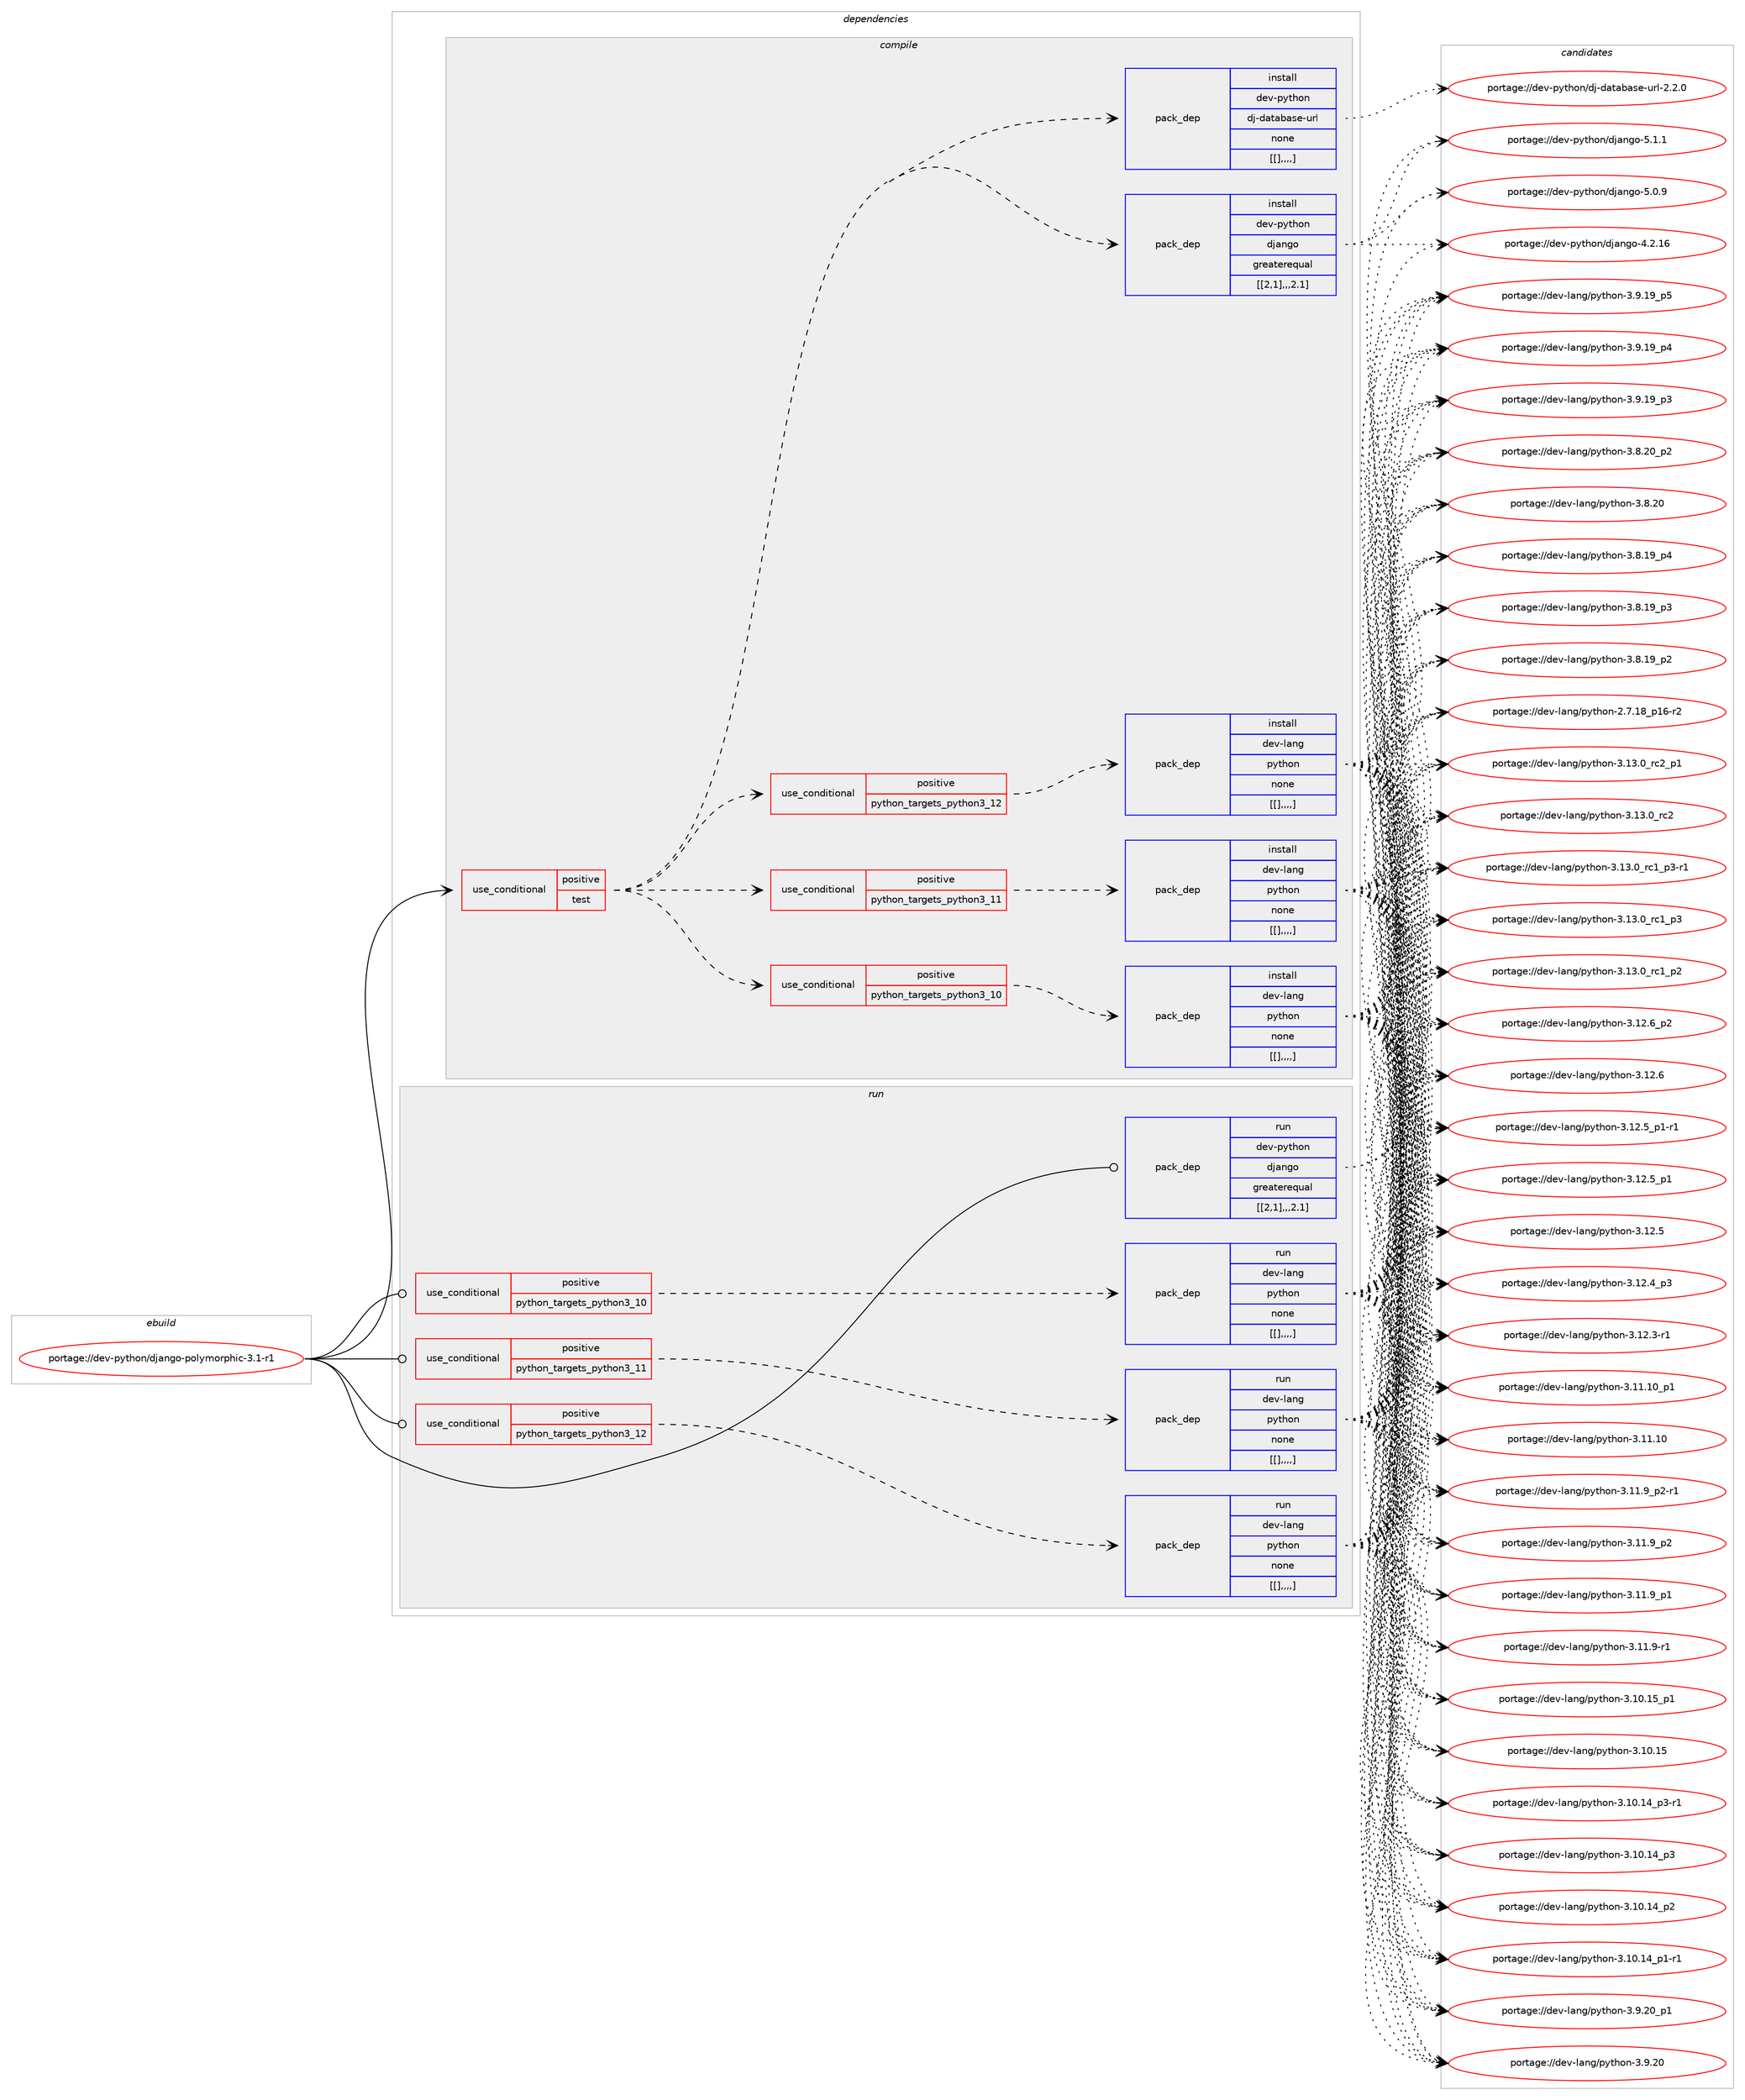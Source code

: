 digraph prolog {

# *************
# Graph options
# *************

newrank=true;
concentrate=true;
compound=true;
graph [rankdir=LR,fontname=Helvetica,fontsize=10,ranksep=1.5];#, ranksep=2.5, nodesep=0.2];
edge  [arrowhead=vee];
node  [fontname=Helvetica,fontsize=10];

# **********
# The ebuild
# **********

subgraph cluster_leftcol {
color=gray;
label=<<i>ebuild</i>>;
id [label="portage://dev-python/django-polymorphic-3.1-r1", color=red, width=4, href="../dev-python/django-polymorphic-3.1-r1.svg"];
}

# ****************
# The dependencies
# ****************

subgraph cluster_midcol {
color=gray;
label=<<i>dependencies</i>>;
subgraph cluster_compile {
fillcolor="#eeeeee";
style=filled;
label=<<i>compile</i>>;
subgraph cond33507 {
dependency147066 [label=<<TABLE BORDER="0" CELLBORDER="1" CELLSPACING="0" CELLPADDING="4"><TR><TD ROWSPAN="3" CELLPADDING="10">use_conditional</TD></TR><TR><TD>positive</TD></TR><TR><TD>test</TD></TR></TABLE>>, shape=none, color=red];
subgraph cond33508 {
dependency147067 [label=<<TABLE BORDER="0" CELLBORDER="1" CELLSPACING="0" CELLPADDING="4"><TR><TD ROWSPAN="3" CELLPADDING="10">use_conditional</TD></TR><TR><TD>positive</TD></TR><TR><TD>python_targets_python3_10</TD></TR></TABLE>>, shape=none, color=red];
subgraph pack112347 {
dependency147068 [label=<<TABLE BORDER="0" CELLBORDER="1" CELLSPACING="0" CELLPADDING="4" WIDTH="220"><TR><TD ROWSPAN="6" CELLPADDING="30">pack_dep</TD></TR><TR><TD WIDTH="110">install</TD></TR><TR><TD>dev-lang</TD></TR><TR><TD>python</TD></TR><TR><TD>none</TD></TR><TR><TD>[[],,,,]</TD></TR></TABLE>>, shape=none, color=blue];
}
dependency147067:e -> dependency147068:w [weight=20,style="dashed",arrowhead="vee"];
}
dependency147066:e -> dependency147067:w [weight=20,style="dashed",arrowhead="vee"];
subgraph cond33509 {
dependency147069 [label=<<TABLE BORDER="0" CELLBORDER="1" CELLSPACING="0" CELLPADDING="4"><TR><TD ROWSPAN="3" CELLPADDING="10">use_conditional</TD></TR><TR><TD>positive</TD></TR><TR><TD>python_targets_python3_11</TD></TR></TABLE>>, shape=none, color=red];
subgraph pack112348 {
dependency147070 [label=<<TABLE BORDER="0" CELLBORDER="1" CELLSPACING="0" CELLPADDING="4" WIDTH="220"><TR><TD ROWSPAN="6" CELLPADDING="30">pack_dep</TD></TR><TR><TD WIDTH="110">install</TD></TR><TR><TD>dev-lang</TD></TR><TR><TD>python</TD></TR><TR><TD>none</TD></TR><TR><TD>[[],,,,]</TD></TR></TABLE>>, shape=none, color=blue];
}
dependency147069:e -> dependency147070:w [weight=20,style="dashed",arrowhead="vee"];
}
dependency147066:e -> dependency147069:w [weight=20,style="dashed",arrowhead="vee"];
subgraph cond33510 {
dependency147071 [label=<<TABLE BORDER="0" CELLBORDER="1" CELLSPACING="0" CELLPADDING="4"><TR><TD ROWSPAN="3" CELLPADDING="10">use_conditional</TD></TR><TR><TD>positive</TD></TR><TR><TD>python_targets_python3_12</TD></TR></TABLE>>, shape=none, color=red];
subgraph pack112349 {
dependency147072 [label=<<TABLE BORDER="0" CELLBORDER="1" CELLSPACING="0" CELLPADDING="4" WIDTH="220"><TR><TD ROWSPAN="6" CELLPADDING="30">pack_dep</TD></TR><TR><TD WIDTH="110">install</TD></TR><TR><TD>dev-lang</TD></TR><TR><TD>python</TD></TR><TR><TD>none</TD></TR><TR><TD>[[],,,,]</TD></TR></TABLE>>, shape=none, color=blue];
}
dependency147071:e -> dependency147072:w [weight=20,style="dashed",arrowhead="vee"];
}
dependency147066:e -> dependency147071:w [weight=20,style="dashed",arrowhead="vee"];
subgraph pack112350 {
dependency147073 [label=<<TABLE BORDER="0" CELLBORDER="1" CELLSPACING="0" CELLPADDING="4" WIDTH="220"><TR><TD ROWSPAN="6" CELLPADDING="30">pack_dep</TD></TR><TR><TD WIDTH="110">install</TD></TR><TR><TD>dev-python</TD></TR><TR><TD>django</TD></TR><TR><TD>greaterequal</TD></TR><TR><TD>[[2,1],,,2.1]</TD></TR></TABLE>>, shape=none, color=blue];
}
dependency147066:e -> dependency147073:w [weight=20,style="dashed",arrowhead="vee"];
subgraph pack112351 {
dependency147074 [label=<<TABLE BORDER="0" CELLBORDER="1" CELLSPACING="0" CELLPADDING="4" WIDTH="220"><TR><TD ROWSPAN="6" CELLPADDING="30">pack_dep</TD></TR><TR><TD WIDTH="110">install</TD></TR><TR><TD>dev-python</TD></TR><TR><TD>dj-database-url</TD></TR><TR><TD>none</TD></TR><TR><TD>[[],,,,]</TD></TR></TABLE>>, shape=none, color=blue];
}
dependency147066:e -> dependency147074:w [weight=20,style="dashed",arrowhead="vee"];
}
id:e -> dependency147066:w [weight=20,style="solid",arrowhead="vee"];
}
subgraph cluster_compileandrun {
fillcolor="#eeeeee";
style=filled;
label=<<i>compile and run</i>>;
}
subgraph cluster_run {
fillcolor="#eeeeee";
style=filled;
label=<<i>run</i>>;
subgraph cond33511 {
dependency147075 [label=<<TABLE BORDER="0" CELLBORDER="1" CELLSPACING="0" CELLPADDING="4"><TR><TD ROWSPAN="3" CELLPADDING="10">use_conditional</TD></TR><TR><TD>positive</TD></TR><TR><TD>python_targets_python3_10</TD></TR></TABLE>>, shape=none, color=red];
subgraph pack112352 {
dependency147076 [label=<<TABLE BORDER="0" CELLBORDER="1" CELLSPACING="0" CELLPADDING="4" WIDTH="220"><TR><TD ROWSPAN="6" CELLPADDING="30">pack_dep</TD></TR><TR><TD WIDTH="110">run</TD></TR><TR><TD>dev-lang</TD></TR><TR><TD>python</TD></TR><TR><TD>none</TD></TR><TR><TD>[[],,,,]</TD></TR></TABLE>>, shape=none, color=blue];
}
dependency147075:e -> dependency147076:w [weight=20,style="dashed",arrowhead="vee"];
}
id:e -> dependency147075:w [weight=20,style="solid",arrowhead="odot"];
subgraph cond33512 {
dependency147077 [label=<<TABLE BORDER="0" CELLBORDER="1" CELLSPACING="0" CELLPADDING="4"><TR><TD ROWSPAN="3" CELLPADDING="10">use_conditional</TD></TR><TR><TD>positive</TD></TR><TR><TD>python_targets_python3_11</TD></TR></TABLE>>, shape=none, color=red];
subgraph pack112353 {
dependency147078 [label=<<TABLE BORDER="0" CELLBORDER="1" CELLSPACING="0" CELLPADDING="4" WIDTH="220"><TR><TD ROWSPAN="6" CELLPADDING="30">pack_dep</TD></TR><TR><TD WIDTH="110">run</TD></TR><TR><TD>dev-lang</TD></TR><TR><TD>python</TD></TR><TR><TD>none</TD></TR><TR><TD>[[],,,,]</TD></TR></TABLE>>, shape=none, color=blue];
}
dependency147077:e -> dependency147078:w [weight=20,style="dashed",arrowhead="vee"];
}
id:e -> dependency147077:w [weight=20,style="solid",arrowhead="odot"];
subgraph cond33513 {
dependency147079 [label=<<TABLE BORDER="0" CELLBORDER="1" CELLSPACING="0" CELLPADDING="4"><TR><TD ROWSPAN="3" CELLPADDING="10">use_conditional</TD></TR><TR><TD>positive</TD></TR><TR><TD>python_targets_python3_12</TD></TR></TABLE>>, shape=none, color=red];
subgraph pack112354 {
dependency147080 [label=<<TABLE BORDER="0" CELLBORDER="1" CELLSPACING="0" CELLPADDING="4" WIDTH="220"><TR><TD ROWSPAN="6" CELLPADDING="30">pack_dep</TD></TR><TR><TD WIDTH="110">run</TD></TR><TR><TD>dev-lang</TD></TR><TR><TD>python</TD></TR><TR><TD>none</TD></TR><TR><TD>[[],,,,]</TD></TR></TABLE>>, shape=none, color=blue];
}
dependency147079:e -> dependency147080:w [weight=20,style="dashed",arrowhead="vee"];
}
id:e -> dependency147079:w [weight=20,style="solid",arrowhead="odot"];
subgraph pack112355 {
dependency147081 [label=<<TABLE BORDER="0" CELLBORDER="1" CELLSPACING="0" CELLPADDING="4" WIDTH="220"><TR><TD ROWSPAN="6" CELLPADDING="30">pack_dep</TD></TR><TR><TD WIDTH="110">run</TD></TR><TR><TD>dev-python</TD></TR><TR><TD>django</TD></TR><TR><TD>greaterequal</TD></TR><TR><TD>[[2,1],,,2.1]</TD></TR></TABLE>>, shape=none, color=blue];
}
id:e -> dependency147081:w [weight=20,style="solid",arrowhead="odot"];
}
}

# **************
# The candidates
# **************

subgraph cluster_choices {
rank=same;
color=gray;
label=<<i>candidates</i>>;

subgraph choice112347 {
color=black;
nodesep=1;
choice100101118451089711010347112121116104111110455146495146489511499509511249 [label="portage://dev-lang/python-3.13.0_rc2_p1", color=red, width=4,href="../dev-lang/python-3.13.0_rc2_p1.svg"];
choice10010111845108971101034711212111610411111045514649514648951149950 [label="portage://dev-lang/python-3.13.0_rc2", color=red, width=4,href="../dev-lang/python-3.13.0_rc2.svg"];
choice1001011184510897110103471121211161041111104551464951464895114994995112514511449 [label="portage://dev-lang/python-3.13.0_rc1_p3-r1", color=red, width=4,href="../dev-lang/python-3.13.0_rc1_p3-r1.svg"];
choice100101118451089711010347112121116104111110455146495146489511499499511251 [label="portage://dev-lang/python-3.13.0_rc1_p3", color=red, width=4,href="../dev-lang/python-3.13.0_rc1_p3.svg"];
choice100101118451089711010347112121116104111110455146495146489511499499511250 [label="portage://dev-lang/python-3.13.0_rc1_p2", color=red, width=4,href="../dev-lang/python-3.13.0_rc1_p2.svg"];
choice100101118451089711010347112121116104111110455146495046549511250 [label="portage://dev-lang/python-3.12.6_p2", color=red, width=4,href="../dev-lang/python-3.12.6_p2.svg"];
choice10010111845108971101034711212111610411111045514649504654 [label="portage://dev-lang/python-3.12.6", color=red, width=4,href="../dev-lang/python-3.12.6.svg"];
choice1001011184510897110103471121211161041111104551464950465395112494511449 [label="portage://dev-lang/python-3.12.5_p1-r1", color=red, width=4,href="../dev-lang/python-3.12.5_p1-r1.svg"];
choice100101118451089711010347112121116104111110455146495046539511249 [label="portage://dev-lang/python-3.12.5_p1", color=red, width=4,href="../dev-lang/python-3.12.5_p1.svg"];
choice10010111845108971101034711212111610411111045514649504653 [label="portage://dev-lang/python-3.12.5", color=red, width=4,href="../dev-lang/python-3.12.5.svg"];
choice100101118451089711010347112121116104111110455146495046529511251 [label="portage://dev-lang/python-3.12.4_p3", color=red, width=4,href="../dev-lang/python-3.12.4_p3.svg"];
choice100101118451089711010347112121116104111110455146495046514511449 [label="portage://dev-lang/python-3.12.3-r1", color=red, width=4,href="../dev-lang/python-3.12.3-r1.svg"];
choice10010111845108971101034711212111610411111045514649494649489511249 [label="portage://dev-lang/python-3.11.10_p1", color=red, width=4,href="../dev-lang/python-3.11.10_p1.svg"];
choice1001011184510897110103471121211161041111104551464949464948 [label="portage://dev-lang/python-3.11.10", color=red, width=4,href="../dev-lang/python-3.11.10.svg"];
choice1001011184510897110103471121211161041111104551464949465795112504511449 [label="portage://dev-lang/python-3.11.9_p2-r1", color=red, width=4,href="../dev-lang/python-3.11.9_p2-r1.svg"];
choice100101118451089711010347112121116104111110455146494946579511250 [label="portage://dev-lang/python-3.11.9_p2", color=red, width=4,href="../dev-lang/python-3.11.9_p2.svg"];
choice100101118451089711010347112121116104111110455146494946579511249 [label="portage://dev-lang/python-3.11.9_p1", color=red, width=4,href="../dev-lang/python-3.11.9_p1.svg"];
choice100101118451089711010347112121116104111110455146494946574511449 [label="portage://dev-lang/python-3.11.9-r1", color=red, width=4,href="../dev-lang/python-3.11.9-r1.svg"];
choice10010111845108971101034711212111610411111045514649484649539511249 [label="portage://dev-lang/python-3.10.15_p1", color=red, width=4,href="../dev-lang/python-3.10.15_p1.svg"];
choice1001011184510897110103471121211161041111104551464948464953 [label="portage://dev-lang/python-3.10.15", color=red, width=4,href="../dev-lang/python-3.10.15.svg"];
choice100101118451089711010347112121116104111110455146494846495295112514511449 [label="portage://dev-lang/python-3.10.14_p3-r1", color=red, width=4,href="../dev-lang/python-3.10.14_p3-r1.svg"];
choice10010111845108971101034711212111610411111045514649484649529511251 [label="portage://dev-lang/python-3.10.14_p3", color=red, width=4,href="../dev-lang/python-3.10.14_p3.svg"];
choice10010111845108971101034711212111610411111045514649484649529511250 [label="portage://dev-lang/python-3.10.14_p2", color=red, width=4,href="../dev-lang/python-3.10.14_p2.svg"];
choice100101118451089711010347112121116104111110455146494846495295112494511449 [label="portage://dev-lang/python-3.10.14_p1-r1", color=red, width=4,href="../dev-lang/python-3.10.14_p1-r1.svg"];
choice100101118451089711010347112121116104111110455146574650489511249 [label="portage://dev-lang/python-3.9.20_p1", color=red, width=4,href="../dev-lang/python-3.9.20_p1.svg"];
choice10010111845108971101034711212111610411111045514657465048 [label="portage://dev-lang/python-3.9.20", color=red, width=4,href="../dev-lang/python-3.9.20.svg"];
choice100101118451089711010347112121116104111110455146574649579511253 [label="portage://dev-lang/python-3.9.19_p5", color=red, width=4,href="../dev-lang/python-3.9.19_p5.svg"];
choice100101118451089711010347112121116104111110455146574649579511252 [label="portage://dev-lang/python-3.9.19_p4", color=red, width=4,href="../dev-lang/python-3.9.19_p4.svg"];
choice100101118451089711010347112121116104111110455146574649579511251 [label="portage://dev-lang/python-3.9.19_p3", color=red, width=4,href="../dev-lang/python-3.9.19_p3.svg"];
choice100101118451089711010347112121116104111110455146564650489511250 [label="portage://dev-lang/python-3.8.20_p2", color=red, width=4,href="../dev-lang/python-3.8.20_p2.svg"];
choice10010111845108971101034711212111610411111045514656465048 [label="portage://dev-lang/python-3.8.20", color=red, width=4,href="../dev-lang/python-3.8.20.svg"];
choice100101118451089711010347112121116104111110455146564649579511252 [label="portage://dev-lang/python-3.8.19_p4", color=red, width=4,href="../dev-lang/python-3.8.19_p4.svg"];
choice100101118451089711010347112121116104111110455146564649579511251 [label="portage://dev-lang/python-3.8.19_p3", color=red, width=4,href="../dev-lang/python-3.8.19_p3.svg"];
choice100101118451089711010347112121116104111110455146564649579511250 [label="portage://dev-lang/python-3.8.19_p2", color=red, width=4,href="../dev-lang/python-3.8.19_p2.svg"];
choice100101118451089711010347112121116104111110455046554649569511249544511450 [label="portage://dev-lang/python-2.7.18_p16-r2", color=red, width=4,href="../dev-lang/python-2.7.18_p16-r2.svg"];
dependency147068:e -> choice100101118451089711010347112121116104111110455146495146489511499509511249:w [style=dotted,weight="100"];
dependency147068:e -> choice10010111845108971101034711212111610411111045514649514648951149950:w [style=dotted,weight="100"];
dependency147068:e -> choice1001011184510897110103471121211161041111104551464951464895114994995112514511449:w [style=dotted,weight="100"];
dependency147068:e -> choice100101118451089711010347112121116104111110455146495146489511499499511251:w [style=dotted,weight="100"];
dependency147068:e -> choice100101118451089711010347112121116104111110455146495146489511499499511250:w [style=dotted,weight="100"];
dependency147068:e -> choice100101118451089711010347112121116104111110455146495046549511250:w [style=dotted,weight="100"];
dependency147068:e -> choice10010111845108971101034711212111610411111045514649504654:w [style=dotted,weight="100"];
dependency147068:e -> choice1001011184510897110103471121211161041111104551464950465395112494511449:w [style=dotted,weight="100"];
dependency147068:e -> choice100101118451089711010347112121116104111110455146495046539511249:w [style=dotted,weight="100"];
dependency147068:e -> choice10010111845108971101034711212111610411111045514649504653:w [style=dotted,weight="100"];
dependency147068:e -> choice100101118451089711010347112121116104111110455146495046529511251:w [style=dotted,weight="100"];
dependency147068:e -> choice100101118451089711010347112121116104111110455146495046514511449:w [style=dotted,weight="100"];
dependency147068:e -> choice10010111845108971101034711212111610411111045514649494649489511249:w [style=dotted,weight="100"];
dependency147068:e -> choice1001011184510897110103471121211161041111104551464949464948:w [style=dotted,weight="100"];
dependency147068:e -> choice1001011184510897110103471121211161041111104551464949465795112504511449:w [style=dotted,weight="100"];
dependency147068:e -> choice100101118451089711010347112121116104111110455146494946579511250:w [style=dotted,weight="100"];
dependency147068:e -> choice100101118451089711010347112121116104111110455146494946579511249:w [style=dotted,weight="100"];
dependency147068:e -> choice100101118451089711010347112121116104111110455146494946574511449:w [style=dotted,weight="100"];
dependency147068:e -> choice10010111845108971101034711212111610411111045514649484649539511249:w [style=dotted,weight="100"];
dependency147068:e -> choice1001011184510897110103471121211161041111104551464948464953:w [style=dotted,weight="100"];
dependency147068:e -> choice100101118451089711010347112121116104111110455146494846495295112514511449:w [style=dotted,weight="100"];
dependency147068:e -> choice10010111845108971101034711212111610411111045514649484649529511251:w [style=dotted,weight="100"];
dependency147068:e -> choice10010111845108971101034711212111610411111045514649484649529511250:w [style=dotted,weight="100"];
dependency147068:e -> choice100101118451089711010347112121116104111110455146494846495295112494511449:w [style=dotted,weight="100"];
dependency147068:e -> choice100101118451089711010347112121116104111110455146574650489511249:w [style=dotted,weight="100"];
dependency147068:e -> choice10010111845108971101034711212111610411111045514657465048:w [style=dotted,weight="100"];
dependency147068:e -> choice100101118451089711010347112121116104111110455146574649579511253:w [style=dotted,weight="100"];
dependency147068:e -> choice100101118451089711010347112121116104111110455146574649579511252:w [style=dotted,weight="100"];
dependency147068:e -> choice100101118451089711010347112121116104111110455146574649579511251:w [style=dotted,weight="100"];
dependency147068:e -> choice100101118451089711010347112121116104111110455146564650489511250:w [style=dotted,weight="100"];
dependency147068:e -> choice10010111845108971101034711212111610411111045514656465048:w [style=dotted,weight="100"];
dependency147068:e -> choice100101118451089711010347112121116104111110455146564649579511252:w [style=dotted,weight="100"];
dependency147068:e -> choice100101118451089711010347112121116104111110455146564649579511251:w [style=dotted,weight="100"];
dependency147068:e -> choice100101118451089711010347112121116104111110455146564649579511250:w [style=dotted,weight="100"];
dependency147068:e -> choice100101118451089711010347112121116104111110455046554649569511249544511450:w [style=dotted,weight="100"];
}
subgraph choice112348 {
color=black;
nodesep=1;
choice100101118451089711010347112121116104111110455146495146489511499509511249 [label="portage://dev-lang/python-3.13.0_rc2_p1", color=red, width=4,href="../dev-lang/python-3.13.0_rc2_p1.svg"];
choice10010111845108971101034711212111610411111045514649514648951149950 [label="portage://dev-lang/python-3.13.0_rc2", color=red, width=4,href="../dev-lang/python-3.13.0_rc2.svg"];
choice1001011184510897110103471121211161041111104551464951464895114994995112514511449 [label="portage://dev-lang/python-3.13.0_rc1_p3-r1", color=red, width=4,href="../dev-lang/python-3.13.0_rc1_p3-r1.svg"];
choice100101118451089711010347112121116104111110455146495146489511499499511251 [label="portage://dev-lang/python-3.13.0_rc1_p3", color=red, width=4,href="../dev-lang/python-3.13.0_rc1_p3.svg"];
choice100101118451089711010347112121116104111110455146495146489511499499511250 [label="portage://dev-lang/python-3.13.0_rc1_p2", color=red, width=4,href="../dev-lang/python-3.13.0_rc1_p2.svg"];
choice100101118451089711010347112121116104111110455146495046549511250 [label="portage://dev-lang/python-3.12.6_p2", color=red, width=4,href="../dev-lang/python-3.12.6_p2.svg"];
choice10010111845108971101034711212111610411111045514649504654 [label="portage://dev-lang/python-3.12.6", color=red, width=4,href="../dev-lang/python-3.12.6.svg"];
choice1001011184510897110103471121211161041111104551464950465395112494511449 [label="portage://dev-lang/python-3.12.5_p1-r1", color=red, width=4,href="../dev-lang/python-3.12.5_p1-r1.svg"];
choice100101118451089711010347112121116104111110455146495046539511249 [label="portage://dev-lang/python-3.12.5_p1", color=red, width=4,href="../dev-lang/python-3.12.5_p1.svg"];
choice10010111845108971101034711212111610411111045514649504653 [label="portage://dev-lang/python-3.12.5", color=red, width=4,href="../dev-lang/python-3.12.5.svg"];
choice100101118451089711010347112121116104111110455146495046529511251 [label="portage://dev-lang/python-3.12.4_p3", color=red, width=4,href="../dev-lang/python-3.12.4_p3.svg"];
choice100101118451089711010347112121116104111110455146495046514511449 [label="portage://dev-lang/python-3.12.3-r1", color=red, width=4,href="../dev-lang/python-3.12.3-r1.svg"];
choice10010111845108971101034711212111610411111045514649494649489511249 [label="portage://dev-lang/python-3.11.10_p1", color=red, width=4,href="../dev-lang/python-3.11.10_p1.svg"];
choice1001011184510897110103471121211161041111104551464949464948 [label="portage://dev-lang/python-3.11.10", color=red, width=4,href="../dev-lang/python-3.11.10.svg"];
choice1001011184510897110103471121211161041111104551464949465795112504511449 [label="portage://dev-lang/python-3.11.9_p2-r1", color=red, width=4,href="../dev-lang/python-3.11.9_p2-r1.svg"];
choice100101118451089711010347112121116104111110455146494946579511250 [label="portage://dev-lang/python-3.11.9_p2", color=red, width=4,href="../dev-lang/python-3.11.9_p2.svg"];
choice100101118451089711010347112121116104111110455146494946579511249 [label="portage://dev-lang/python-3.11.9_p1", color=red, width=4,href="../dev-lang/python-3.11.9_p1.svg"];
choice100101118451089711010347112121116104111110455146494946574511449 [label="portage://dev-lang/python-3.11.9-r1", color=red, width=4,href="../dev-lang/python-3.11.9-r1.svg"];
choice10010111845108971101034711212111610411111045514649484649539511249 [label="portage://dev-lang/python-3.10.15_p1", color=red, width=4,href="../dev-lang/python-3.10.15_p1.svg"];
choice1001011184510897110103471121211161041111104551464948464953 [label="portage://dev-lang/python-3.10.15", color=red, width=4,href="../dev-lang/python-3.10.15.svg"];
choice100101118451089711010347112121116104111110455146494846495295112514511449 [label="portage://dev-lang/python-3.10.14_p3-r1", color=red, width=4,href="../dev-lang/python-3.10.14_p3-r1.svg"];
choice10010111845108971101034711212111610411111045514649484649529511251 [label="portage://dev-lang/python-3.10.14_p3", color=red, width=4,href="../dev-lang/python-3.10.14_p3.svg"];
choice10010111845108971101034711212111610411111045514649484649529511250 [label="portage://dev-lang/python-3.10.14_p2", color=red, width=4,href="../dev-lang/python-3.10.14_p2.svg"];
choice100101118451089711010347112121116104111110455146494846495295112494511449 [label="portage://dev-lang/python-3.10.14_p1-r1", color=red, width=4,href="../dev-lang/python-3.10.14_p1-r1.svg"];
choice100101118451089711010347112121116104111110455146574650489511249 [label="portage://dev-lang/python-3.9.20_p1", color=red, width=4,href="../dev-lang/python-3.9.20_p1.svg"];
choice10010111845108971101034711212111610411111045514657465048 [label="portage://dev-lang/python-3.9.20", color=red, width=4,href="../dev-lang/python-3.9.20.svg"];
choice100101118451089711010347112121116104111110455146574649579511253 [label="portage://dev-lang/python-3.9.19_p5", color=red, width=4,href="../dev-lang/python-3.9.19_p5.svg"];
choice100101118451089711010347112121116104111110455146574649579511252 [label="portage://dev-lang/python-3.9.19_p4", color=red, width=4,href="../dev-lang/python-3.9.19_p4.svg"];
choice100101118451089711010347112121116104111110455146574649579511251 [label="portage://dev-lang/python-3.9.19_p3", color=red, width=4,href="../dev-lang/python-3.9.19_p3.svg"];
choice100101118451089711010347112121116104111110455146564650489511250 [label="portage://dev-lang/python-3.8.20_p2", color=red, width=4,href="../dev-lang/python-3.8.20_p2.svg"];
choice10010111845108971101034711212111610411111045514656465048 [label="portage://dev-lang/python-3.8.20", color=red, width=4,href="../dev-lang/python-3.8.20.svg"];
choice100101118451089711010347112121116104111110455146564649579511252 [label="portage://dev-lang/python-3.8.19_p4", color=red, width=4,href="../dev-lang/python-3.8.19_p4.svg"];
choice100101118451089711010347112121116104111110455146564649579511251 [label="portage://dev-lang/python-3.8.19_p3", color=red, width=4,href="../dev-lang/python-3.8.19_p3.svg"];
choice100101118451089711010347112121116104111110455146564649579511250 [label="portage://dev-lang/python-3.8.19_p2", color=red, width=4,href="../dev-lang/python-3.8.19_p2.svg"];
choice100101118451089711010347112121116104111110455046554649569511249544511450 [label="portage://dev-lang/python-2.7.18_p16-r2", color=red, width=4,href="../dev-lang/python-2.7.18_p16-r2.svg"];
dependency147070:e -> choice100101118451089711010347112121116104111110455146495146489511499509511249:w [style=dotted,weight="100"];
dependency147070:e -> choice10010111845108971101034711212111610411111045514649514648951149950:w [style=dotted,weight="100"];
dependency147070:e -> choice1001011184510897110103471121211161041111104551464951464895114994995112514511449:w [style=dotted,weight="100"];
dependency147070:e -> choice100101118451089711010347112121116104111110455146495146489511499499511251:w [style=dotted,weight="100"];
dependency147070:e -> choice100101118451089711010347112121116104111110455146495146489511499499511250:w [style=dotted,weight="100"];
dependency147070:e -> choice100101118451089711010347112121116104111110455146495046549511250:w [style=dotted,weight="100"];
dependency147070:e -> choice10010111845108971101034711212111610411111045514649504654:w [style=dotted,weight="100"];
dependency147070:e -> choice1001011184510897110103471121211161041111104551464950465395112494511449:w [style=dotted,weight="100"];
dependency147070:e -> choice100101118451089711010347112121116104111110455146495046539511249:w [style=dotted,weight="100"];
dependency147070:e -> choice10010111845108971101034711212111610411111045514649504653:w [style=dotted,weight="100"];
dependency147070:e -> choice100101118451089711010347112121116104111110455146495046529511251:w [style=dotted,weight="100"];
dependency147070:e -> choice100101118451089711010347112121116104111110455146495046514511449:w [style=dotted,weight="100"];
dependency147070:e -> choice10010111845108971101034711212111610411111045514649494649489511249:w [style=dotted,weight="100"];
dependency147070:e -> choice1001011184510897110103471121211161041111104551464949464948:w [style=dotted,weight="100"];
dependency147070:e -> choice1001011184510897110103471121211161041111104551464949465795112504511449:w [style=dotted,weight="100"];
dependency147070:e -> choice100101118451089711010347112121116104111110455146494946579511250:w [style=dotted,weight="100"];
dependency147070:e -> choice100101118451089711010347112121116104111110455146494946579511249:w [style=dotted,weight="100"];
dependency147070:e -> choice100101118451089711010347112121116104111110455146494946574511449:w [style=dotted,weight="100"];
dependency147070:e -> choice10010111845108971101034711212111610411111045514649484649539511249:w [style=dotted,weight="100"];
dependency147070:e -> choice1001011184510897110103471121211161041111104551464948464953:w [style=dotted,weight="100"];
dependency147070:e -> choice100101118451089711010347112121116104111110455146494846495295112514511449:w [style=dotted,weight="100"];
dependency147070:e -> choice10010111845108971101034711212111610411111045514649484649529511251:w [style=dotted,weight="100"];
dependency147070:e -> choice10010111845108971101034711212111610411111045514649484649529511250:w [style=dotted,weight="100"];
dependency147070:e -> choice100101118451089711010347112121116104111110455146494846495295112494511449:w [style=dotted,weight="100"];
dependency147070:e -> choice100101118451089711010347112121116104111110455146574650489511249:w [style=dotted,weight="100"];
dependency147070:e -> choice10010111845108971101034711212111610411111045514657465048:w [style=dotted,weight="100"];
dependency147070:e -> choice100101118451089711010347112121116104111110455146574649579511253:w [style=dotted,weight="100"];
dependency147070:e -> choice100101118451089711010347112121116104111110455146574649579511252:w [style=dotted,weight="100"];
dependency147070:e -> choice100101118451089711010347112121116104111110455146574649579511251:w [style=dotted,weight="100"];
dependency147070:e -> choice100101118451089711010347112121116104111110455146564650489511250:w [style=dotted,weight="100"];
dependency147070:e -> choice10010111845108971101034711212111610411111045514656465048:w [style=dotted,weight="100"];
dependency147070:e -> choice100101118451089711010347112121116104111110455146564649579511252:w [style=dotted,weight="100"];
dependency147070:e -> choice100101118451089711010347112121116104111110455146564649579511251:w [style=dotted,weight="100"];
dependency147070:e -> choice100101118451089711010347112121116104111110455146564649579511250:w [style=dotted,weight="100"];
dependency147070:e -> choice100101118451089711010347112121116104111110455046554649569511249544511450:w [style=dotted,weight="100"];
}
subgraph choice112349 {
color=black;
nodesep=1;
choice100101118451089711010347112121116104111110455146495146489511499509511249 [label="portage://dev-lang/python-3.13.0_rc2_p1", color=red, width=4,href="../dev-lang/python-3.13.0_rc2_p1.svg"];
choice10010111845108971101034711212111610411111045514649514648951149950 [label="portage://dev-lang/python-3.13.0_rc2", color=red, width=4,href="../dev-lang/python-3.13.0_rc2.svg"];
choice1001011184510897110103471121211161041111104551464951464895114994995112514511449 [label="portage://dev-lang/python-3.13.0_rc1_p3-r1", color=red, width=4,href="../dev-lang/python-3.13.0_rc1_p3-r1.svg"];
choice100101118451089711010347112121116104111110455146495146489511499499511251 [label="portage://dev-lang/python-3.13.0_rc1_p3", color=red, width=4,href="../dev-lang/python-3.13.0_rc1_p3.svg"];
choice100101118451089711010347112121116104111110455146495146489511499499511250 [label="portage://dev-lang/python-3.13.0_rc1_p2", color=red, width=4,href="../dev-lang/python-3.13.0_rc1_p2.svg"];
choice100101118451089711010347112121116104111110455146495046549511250 [label="portage://dev-lang/python-3.12.6_p2", color=red, width=4,href="../dev-lang/python-3.12.6_p2.svg"];
choice10010111845108971101034711212111610411111045514649504654 [label="portage://dev-lang/python-3.12.6", color=red, width=4,href="../dev-lang/python-3.12.6.svg"];
choice1001011184510897110103471121211161041111104551464950465395112494511449 [label="portage://dev-lang/python-3.12.5_p1-r1", color=red, width=4,href="../dev-lang/python-3.12.5_p1-r1.svg"];
choice100101118451089711010347112121116104111110455146495046539511249 [label="portage://dev-lang/python-3.12.5_p1", color=red, width=4,href="../dev-lang/python-3.12.5_p1.svg"];
choice10010111845108971101034711212111610411111045514649504653 [label="portage://dev-lang/python-3.12.5", color=red, width=4,href="../dev-lang/python-3.12.5.svg"];
choice100101118451089711010347112121116104111110455146495046529511251 [label="portage://dev-lang/python-3.12.4_p3", color=red, width=4,href="../dev-lang/python-3.12.4_p3.svg"];
choice100101118451089711010347112121116104111110455146495046514511449 [label="portage://dev-lang/python-3.12.3-r1", color=red, width=4,href="../dev-lang/python-3.12.3-r1.svg"];
choice10010111845108971101034711212111610411111045514649494649489511249 [label="portage://dev-lang/python-3.11.10_p1", color=red, width=4,href="../dev-lang/python-3.11.10_p1.svg"];
choice1001011184510897110103471121211161041111104551464949464948 [label="portage://dev-lang/python-3.11.10", color=red, width=4,href="../dev-lang/python-3.11.10.svg"];
choice1001011184510897110103471121211161041111104551464949465795112504511449 [label="portage://dev-lang/python-3.11.9_p2-r1", color=red, width=4,href="../dev-lang/python-3.11.9_p2-r1.svg"];
choice100101118451089711010347112121116104111110455146494946579511250 [label="portage://dev-lang/python-3.11.9_p2", color=red, width=4,href="../dev-lang/python-3.11.9_p2.svg"];
choice100101118451089711010347112121116104111110455146494946579511249 [label="portage://dev-lang/python-3.11.9_p1", color=red, width=4,href="../dev-lang/python-3.11.9_p1.svg"];
choice100101118451089711010347112121116104111110455146494946574511449 [label="portage://dev-lang/python-3.11.9-r1", color=red, width=4,href="../dev-lang/python-3.11.9-r1.svg"];
choice10010111845108971101034711212111610411111045514649484649539511249 [label="portage://dev-lang/python-3.10.15_p1", color=red, width=4,href="../dev-lang/python-3.10.15_p1.svg"];
choice1001011184510897110103471121211161041111104551464948464953 [label="portage://dev-lang/python-3.10.15", color=red, width=4,href="../dev-lang/python-3.10.15.svg"];
choice100101118451089711010347112121116104111110455146494846495295112514511449 [label="portage://dev-lang/python-3.10.14_p3-r1", color=red, width=4,href="../dev-lang/python-3.10.14_p3-r1.svg"];
choice10010111845108971101034711212111610411111045514649484649529511251 [label="portage://dev-lang/python-3.10.14_p3", color=red, width=4,href="../dev-lang/python-3.10.14_p3.svg"];
choice10010111845108971101034711212111610411111045514649484649529511250 [label="portage://dev-lang/python-3.10.14_p2", color=red, width=4,href="../dev-lang/python-3.10.14_p2.svg"];
choice100101118451089711010347112121116104111110455146494846495295112494511449 [label="portage://dev-lang/python-3.10.14_p1-r1", color=red, width=4,href="../dev-lang/python-3.10.14_p1-r1.svg"];
choice100101118451089711010347112121116104111110455146574650489511249 [label="portage://dev-lang/python-3.9.20_p1", color=red, width=4,href="../dev-lang/python-3.9.20_p1.svg"];
choice10010111845108971101034711212111610411111045514657465048 [label="portage://dev-lang/python-3.9.20", color=red, width=4,href="../dev-lang/python-3.9.20.svg"];
choice100101118451089711010347112121116104111110455146574649579511253 [label="portage://dev-lang/python-3.9.19_p5", color=red, width=4,href="../dev-lang/python-3.9.19_p5.svg"];
choice100101118451089711010347112121116104111110455146574649579511252 [label="portage://dev-lang/python-3.9.19_p4", color=red, width=4,href="../dev-lang/python-3.9.19_p4.svg"];
choice100101118451089711010347112121116104111110455146574649579511251 [label="portage://dev-lang/python-3.9.19_p3", color=red, width=4,href="../dev-lang/python-3.9.19_p3.svg"];
choice100101118451089711010347112121116104111110455146564650489511250 [label="portage://dev-lang/python-3.8.20_p2", color=red, width=4,href="../dev-lang/python-3.8.20_p2.svg"];
choice10010111845108971101034711212111610411111045514656465048 [label="portage://dev-lang/python-3.8.20", color=red, width=4,href="../dev-lang/python-3.8.20.svg"];
choice100101118451089711010347112121116104111110455146564649579511252 [label="portage://dev-lang/python-3.8.19_p4", color=red, width=4,href="../dev-lang/python-3.8.19_p4.svg"];
choice100101118451089711010347112121116104111110455146564649579511251 [label="portage://dev-lang/python-3.8.19_p3", color=red, width=4,href="../dev-lang/python-3.8.19_p3.svg"];
choice100101118451089711010347112121116104111110455146564649579511250 [label="portage://dev-lang/python-3.8.19_p2", color=red, width=4,href="../dev-lang/python-3.8.19_p2.svg"];
choice100101118451089711010347112121116104111110455046554649569511249544511450 [label="portage://dev-lang/python-2.7.18_p16-r2", color=red, width=4,href="../dev-lang/python-2.7.18_p16-r2.svg"];
dependency147072:e -> choice100101118451089711010347112121116104111110455146495146489511499509511249:w [style=dotted,weight="100"];
dependency147072:e -> choice10010111845108971101034711212111610411111045514649514648951149950:w [style=dotted,weight="100"];
dependency147072:e -> choice1001011184510897110103471121211161041111104551464951464895114994995112514511449:w [style=dotted,weight="100"];
dependency147072:e -> choice100101118451089711010347112121116104111110455146495146489511499499511251:w [style=dotted,weight="100"];
dependency147072:e -> choice100101118451089711010347112121116104111110455146495146489511499499511250:w [style=dotted,weight="100"];
dependency147072:e -> choice100101118451089711010347112121116104111110455146495046549511250:w [style=dotted,weight="100"];
dependency147072:e -> choice10010111845108971101034711212111610411111045514649504654:w [style=dotted,weight="100"];
dependency147072:e -> choice1001011184510897110103471121211161041111104551464950465395112494511449:w [style=dotted,weight="100"];
dependency147072:e -> choice100101118451089711010347112121116104111110455146495046539511249:w [style=dotted,weight="100"];
dependency147072:e -> choice10010111845108971101034711212111610411111045514649504653:w [style=dotted,weight="100"];
dependency147072:e -> choice100101118451089711010347112121116104111110455146495046529511251:w [style=dotted,weight="100"];
dependency147072:e -> choice100101118451089711010347112121116104111110455146495046514511449:w [style=dotted,weight="100"];
dependency147072:e -> choice10010111845108971101034711212111610411111045514649494649489511249:w [style=dotted,weight="100"];
dependency147072:e -> choice1001011184510897110103471121211161041111104551464949464948:w [style=dotted,weight="100"];
dependency147072:e -> choice1001011184510897110103471121211161041111104551464949465795112504511449:w [style=dotted,weight="100"];
dependency147072:e -> choice100101118451089711010347112121116104111110455146494946579511250:w [style=dotted,weight="100"];
dependency147072:e -> choice100101118451089711010347112121116104111110455146494946579511249:w [style=dotted,weight="100"];
dependency147072:e -> choice100101118451089711010347112121116104111110455146494946574511449:w [style=dotted,weight="100"];
dependency147072:e -> choice10010111845108971101034711212111610411111045514649484649539511249:w [style=dotted,weight="100"];
dependency147072:e -> choice1001011184510897110103471121211161041111104551464948464953:w [style=dotted,weight="100"];
dependency147072:e -> choice100101118451089711010347112121116104111110455146494846495295112514511449:w [style=dotted,weight="100"];
dependency147072:e -> choice10010111845108971101034711212111610411111045514649484649529511251:w [style=dotted,weight="100"];
dependency147072:e -> choice10010111845108971101034711212111610411111045514649484649529511250:w [style=dotted,weight="100"];
dependency147072:e -> choice100101118451089711010347112121116104111110455146494846495295112494511449:w [style=dotted,weight="100"];
dependency147072:e -> choice100101118451089711010347112121116104111110455146574650489511249:w [style=dotted,weight="100"];
dependency147072:e -> choice10010111845108971101034711212111610411111045514657465048:w [style=dotted,weight="100"];
dependency147072:e -> choice100101118451089711010347112121116104111110455146574649579511253:w [style=dotted,weight="100"];
dependency147072:e -> choice100101118451089711010347112121116104111110455146574649579511252:w [style=dotted,weight="100"];
dependency147072:e -> choice100101118451089711010347112121116104111110455146574649579511251:w [style=dotted,weight="100"];
dependency147072:e -> choice100101118451089711010347112121116104111110455146564650489511250:w [style=dotted,weight="100"];
dependency147072:e -> choice10010111845108971101034711212111610411111045514656465048:w [style=dotted,weight="100"];
dependency147072:e -> choice100101118451089711010347112121116104111110455146564649579511252:w [style=dotted,weight="100"];
dependency147072:e -> choice100101118451089711010347112121116104111110455146564649579511251:w [style=dotted,weight="100"];
dependency147072:e -> choice100101118451089711010347112121116104111110455146564649579511250:w [style=dotted,weight="100"];
dependency147072:e -> choice100101118451089711010347112121116104111110455046554649569511249544511450:w [style=dotted,weight="100"];
}
subgraph choice112350 {
color=black;
nodesep=1;
choice100101118451121211161041111104710010697110103111455346494649 [label="portage://dev-python/django-5.1.1", color=red, width=4,href="../dev-python/django-5.1.1.svg"];
choice100101118451121211161041111104710010697110103111455346484657 [label="portage://dev-python/django-5.0.9", color=red, width=4,href="../dev-python/django-5.0.9.svg"];
choice10010111845112121116104111110471001069711010311145524650464954 [label="portage://dev-python/django-4.2.16", color=red, width=4,href="../dev-python/django-4.2.16.svg"];
dependency147073:e -> choice100101118451121211161041111104710010697110103111455346494649:w [style=dotted,weight="100"];
dependency147073:e -> choice100101118451121211161041111104710010697110103111455346484657:w [style=dotted,weight="100"];
dependency147073:e -> choice10010111845112121116104111110471001069711010311145524650464954:w [style=dotted,weight="100"];
}
subgraph choice112351 {
color=black;
nodesep=1;
choice1001011184511212111610411111047100106451009711697989711510145117114108455046504648 [label="portage://dev-python/dj-database-url-2.2.0", color=red, width=4,href="../dev-python/dj-database-url-2.2.0.svg"];
dependency147074:e -> choice1001011184511212111610411111047100106451009711697989711510145117114108455046504648:w [style=dotted,weight="100"];
}
subgraph choice112352 {
color=black;
nodesep=1;
choice100101118451089711010347112121116104111110455146495146489511499509511249 [label="portage://dev-lang/python-3.13.0_rc2_p1", color=red, width=4,href="../dev-lang/python-3.13.0_rc2_p1.svg"];
choice10010111845108971101034711212111610411111045514649514648951149950 [label="portage://dev-lang/python-3.13.0_rc2", color=red, width=4,href="../dev-lang/python-3.13.0_rc2.svg"];
choice1001011184510897110103471121211161041111104551464951464895114994995112514511449 [label="portage://dev-lang/python-3.13.0_rc1_p3-r1", color=red, width=4,href="../dev-lang/python-3.13.0_rc1_p3-r1.svg"];
choice100101118451089711010347112121116104111110455146495146489511499499511251 [label="portage://dev-lang/python-3.13.0_rc1_p3", color=red, width=4,href="../dev-lang/python-3.13.0_rc1_p3.svg"];
choice100101118451089711010347112121116104111110455146495146489511499499511250 [label="portage://dev-lang/python-3.13.0_rc1_p2", color=red, width=4,href="../dev-lang/python-3.13.0_rc1_p2.svg"];
choice100101118451089711010347112121116104111110455146495046549511250 [label="portage://dev-lang/python-3.12.6_p2", color=red, width=4,href="../dev-lang/python-3.12.6_p2.svg"];
choice10010111845108971101034711212111610411111045514649504654 [label="portage://dev-lang/python-3.12.6", color=red, width=4,href="../dev-lang/python-3.12.6.svg"];
choice1001011184510897110103471121211161041111104551464950465395112494511449 [label="portage://dev-lang/python-3.12.5_p1-r1", color=red, width=4,href="../dev-lang/python-3.12.5_p1-r1.svg"];
choice100101118451089711010347112121116104111110455146495046539511249 [label="portage://dev-lang/python-3.12.5_p1", color=red, width=4,href="../dev-lang/python-3.12.5_p1.svg"];
choice10010111845108971101034711212111610411111045514649504653 [label="portage://dev-lang/python-3.12.5", color=red, width=4,href="../dev-lang/python-3.12.5.svg"];
choice100101118451089711010347112121116104111110455146495046529511251 [label="portage://dev-lang/python-3.12.4_p3", color=red, width=4,href="../dev-lang/python-3.12.4_p3.svg"];
choice100101118451089711010347112121116104111110455146495046514511449 [label="portage://dev-lang/python-3.12.3-r1", color=red, width=4,href="../dev-lang/python-3.12.3-r1.svg"];
choice10010111845108971101034711212111610411111045514649494649489511249 [label="portage://dev-lang/python-3.11.10_p1", color=red, width=4,href="../dev-lang/python-3.11.10_p1.svg"];
choice1001011184510897110103471121211161041111104551464949464948 [label="portage://dev-lang/python-3.11.10", color=red, width=4,href="../dev-lang/python-3.11.10.svg"];
choice1001011184510897110103471121211161041111104551464949465795112504511449 [label="portage://dev-lang/python-3.11.9_p2-r1", color=red, width=4,href="../dev-lang/python-3.11.9_p2-r1.svg"];
choice100101118451089711010347112121116104111110455146494946579511250 [label="portage://dev-lang/python-3.11.9_p2", color=red, width=4,href="../dev-lang/python-3.11.9_p2.svg"];
choice100101118451089711010347112121116104111110455146494946579511249 [label="portage://dev-lang/python-3.11.9_p1", color=red, width=4,href="../dev-lang/python-3.11.9_p1.svg"];
choice100101118451089711010347112121116104111110455146494946574511449 [label="portage://dev-lang/python-3.11.9-r1", color=red, width=4,href="../dev-lang/python-3.11.9-r1.svg"];
choice10010111845108971101034711212111610411111045514649484649539511249 [label="portage://dev-lang/python-3.10.15_p1", color=red, width=4,href="../dev-lang/python-3.10.15_p1.svg"];
choice1001011184510897110103471121211161041111104551464948464953 [label="portage://dev-lang/python-3.10.15", color=red, width=4,href="../dev-lang/python-3.10.15.svg"];
choice100101118451089711010347112121116104111110455146494846495295112514511449 [label="portage://dev-lang/python-3.10.14_p3-r1", color=red, width=4,href="../dev-lang/python-3.10.14_p3-r1.svg"];
choice10010111845108971101034711212111610411111045514649484649529511251 [label="portage://dev-lang/python-3.10.14_p3", color=red, width=4,href="../dev-lang/python-3.10.14_p3.svg"];
choice10010111845108971101034711212111610411111045514649484649529511250 [label="portage://dev-lang/python-3.10.14_p2", color=red, width=4,href="../dev-lang/python-3.10.14_p2.svg"];
choice100101118451089711010347112121116104111110455146494846495295112494511449 [label="portage://dev-lang/python-3.10.14_p1-r1", color=red, width=4,href="../dev-lang/python-3.10.14_p1-r1.svg"];
choice100101118451089711010347112121116104111110455146574650489511249 [label="portage://dev-lang/python-3.9.20_p1", color=red, width=4,href="../dev-lang/python-3.9.20_p1.svg"];
choice10010111845108971101034711212111610411111045514657465048 [label="portage://dev-lang/python-3.9.20", color=red, width=4,href="../dev-lang/python-3.9.20.svg"];
choice100101118451089711010347112121116104111110455146574649579511253 [label="portage://dev-lang/python-3.9.19_p5", color=red, width=4,href="../dev-lang/python-3.9.19_p5.svg"];
choice100101118451089711010347112121116104111110455146574649579511252 [label="portage://dev-lang/python-3.9.19_p4", color=red, width=4,href="../dev-lang/python-3.9.19_p4.svg"];
choice100101118451089711010347112121116104111110455146574649579511251 [label="portage://dev-lang/python-3.9.19_p3", color=red, width=4,href="../dev-lang/python-3.9.19_p3.svg"];
choice100101118451089711010347112121116104111110455146564650489511250 [label="portage://dev-lang/python-3.8.20_p2", color=red, width=4,href="../dev-lang/python-3.8.20_p2.svg"];
choice10010111845108971101034711212111610411111045514656465048 [label="portage://dev-lang/python-3.8.20", color=red, width=4,href="../dev-lang/python-3.8.20.svg"];
choice100101118451089711010347112121116104111110455146564649579511252 [label="portage://dev-lang/python-3.8.19_p4", color=red, width=4,href="../dev-lang/python-3.8.19_p4.svg"];
choice100101118451089711010347112121116104111110455146564649579511251 [label="portage://dev-lang/python-3.8.19_p3", color=red, width=4,href="../dev-lang/python-3.8.19_p3.svg"];
choice100101118451089711010347112121116104111110455146564649579511250 [label="portage://dev-lang/python-3.8.19_p2", color=red, width=4,href="../dev-lang/python-3.8.19_p2.svg"];
choice100101118451089711010347112121116104111110455046554649569511249544511450 [label="portage://dev-lang/python-2.7.18_p16-r2", color=red, width=4,href="../dev-lang/python-2.7.18_p16-r2.svg"];
dependency147076:e -> choice100101118451089711010347112121116104111110455146495146489511499509511249:w [style=dotted,weight="100"];
dependency147076:e -> choice10010111845108971101034711212111610411111045514649514648951149950:w [style=dotted,weight="100"];
dependency147076:e -> choice1001011184510897110103471121211161041111104551464951464895114994995112514511449:w [style=dotted,weight="100"];
dependency147076:e -> choice100101118451089711010347112121116104111110455146495146489511499499511251:w [style=dotted,weight="100"];
dependency147076:e -> choice100101118451089711010347112121116104111110455146495146489511499499511250:w [style=dotted,weight="100"];
dependency147076:e -> choice100101118451089711010347112121116104111110455146495046549511250:w [style=dotted,weight="100"];
dependency147076:e -> choice10010111845108971101034711212111610411111045514649504654:w [style=dotted,weight="100"];
dependency147076:e -> choice1001011184510897110103471121211161041111104551464950465395112494511449:w [style=dotted,weight="100"];
dependency147076:e -> choice100101118451089711010347112121116104111110455146495046539511249:w [style=dotted,weight="100"];
dependency147076:e -> choice10010111845108971101034711212111610411111045514649504653:w [style=dotted,weight="100"];
dependency147076:e -> choice100101118451089711010347112121116104111110455146495046529511251:w [style=dotted,weight="100"];
dependency147076:e -> choice100101118451089711010347112121116104111110455146495046514511449:w [style=dotted,weight="100"];
dependency147076:e -> choice10010111845108971101034711212111610411111045514649494649489511249:w [style=dotted,weight="100"];
dependency147076:e -> choice1001011184510897110103471121211161041111104551464949464948:w [style=dotted,weight="100"];
dependency147076:e -> choice1001011184510897110103471121211161041111104551464949465795112504511449:w [style=dotted,weight="100"];
dependency147076:e -> choice100101118451089711010347112121116104111110455146494946579511250:w [style=dotted,weight="100"];
dependency147076:e -> choice100101118451089711010347112121116104111110455146494946579511249:w [style=dotted,weight="100"];
dependency147076:e -> choice100101118451089711010347112121116104111110455146494946574511449:w [style=dotted,weight="100"];
dependency147076:e -> choice10010111845108971101034711212111610411111045514649484649539511249:w [style=dotted,weight="100"];
dependency147076:e -> choice1001011184510897110103471121211161041111104551464948464953:w [style=dotted,weight="100"];
dependency147076:e -> choice100101118451089711010347112121116104111110455146494846495295112514511449:w [style=dotted,weight="100"];
dependency147076:e -> choice10010111845108971101034711212111610411111045514649484649529511251:w [style=dotted,weight="100"];
dependency147076:e -> choice10010111845108971101034711212111610411111045514649484649529511250:w [style=dotted,weight="100"];
dependency147076:e -> choice100101118451089711010347112121116104111110455146494846495295112494511449:w [style=dotted,weight="100"];
dependency147076:e -> choice100101118451089711010347112121116104111110455146574650489511249:w [style=dotted,weight="100"];
dependency147076:e -> choice10010111845108971101034711212111610411111045514657465048:w [style=dotted,weight="100"];
dependency147076:e -> choice100101118451089711010347112121116104111110455146574649579511253:w [style=dotted,weight="100"];
dependency147076:e -> choice100101118451089711010347112121116104111110455146574649579511252:w [style=dotted,weight="100"];
dependency147076:e -> choice100101118451089711010347112121116104111110455146574649579511251:w [style=dotted,weight="100"];
dependency147076:e -> choice100101118451089711010347112121116104111110455146564650489511250:w [style=dotted,weight="100"];
dependency147076:e -> choice10010111845108971101034711212111610411111045514656465048:w [style=dotted,weight="100"];
dependency147076:e -> choice100101118451089711010347112121116104111110455146564649579511252:w [style=dotted,weight="100"];
dependency147076:e -> choice100101118451089711010347112121116104111110455146564649579511251:w [style=dotted,weight="100"];
dependency147076:e -> choice100101118451089711010347112121116104111110455146564649579511250:w [style=dotted,weight="100"];
dependency147076:e -> choice100101118451089711010347112121116104111110455046554649569511249544511450:w [style=dotted,weight="100"];
}
subgraph choice112353 {
color=black;
nodesep=1;
choice100101118451089711010347112121116104111110455146495146489511499509511249 [label="portage://dev-lang/python-3.13.0_rc2_p1", color=red, width=4,href="../dev-lang/python-3.13.0_rc2_p1.svg"];
choice10010111845108971101034711212111610411111045514649514648951149950 [label="portage://dev-lang/python-3.13.0_rc2", color=red, width=4,href="../dev-lang/python-3.13.0_rc2.svg"];
choice1001011184510897110103471121211161041111104551464951464895114994995112514511449 [label="portage://dev-lang/python-3.13.0_rc1_p3-r1", color=red, width=4,href="../dev-lang/python-3.13.0_rc1_p3-r1.svg"];
choice100101118451089711010347112121116104111110455146495146489511499499511251 [label="portage://dev-lang/python-3.13.0_rc1_p3", color=red, width=4,href="../dev-lang/python-3.13.0_rc1_p3.svg"];
choice100101118451089711010347112121116104111110455146495146489511499499511250 [label="portage://dev-lang/python-3.13.0_rc1_p2", color=red, width=4,href="../dev-lang/python-3.13.0_rc1_p2.svg"];
choice100101118451089711010347112121116104111110455146495046549511250 [label="portage://dev-lang/python-3.12.6_p2", color=red, width=4,href="../dev-lang/python-3.12.6_p2.svg"];
choice10010111845108971101034711212111610411111045514649504654 [label="portage://dev-lang/python-3.12.6", color=red, width=4,href="../dev-lang/python-3.12.6.svg"];
choice1001011184510897110103471121211161041111104551464950465395112494511449 [label="portage://dev-lang/python-3.12.5_p1-r1", color=red, width=4,href="../dev-lang/python-3.12.5_p1-r1.svg"];
choice100101118451089711010347112121116104111110455146495046539511249 [label="portage://dev-lang/python-3.12.5_p1", color=red, width=4,href="../dev-lang/python-3.12.5_p1.svg"];
choice10010111845108971101034711212111610411111045514649504653 [label="portage://dev-lang/python-3.12.5", color=red, width=4,href="../dev-lang/python-3.12.5.svg"];
choice100101118451089711010347112121116104111110455146495046529511251 [label="portage://dev-lang/python-3.12.4_p3", color=red, width=4,href="../dev-lang/python-3.12.4_p3.svg"];
choice100101118451089711010347112121116104111110455146495046514511449 [label="portage://dev-lang/python-3.12.3-r1", color=red, width=4,href="../dev-lang/python-3.12.3-r1.svg"];
choice10010111845108971101034711212111610411111045514649494649489511249 [label="portage://dev-lang/python-3.11.10_p1", color=red, width=4,href="../dev-lang/python-3.11.10_p1.svg"];
choice1001011184510897110103471121211161041111104551464949464948 [label="portage://dev-lang/python-3.11.10", color=red, width=4,href="../dev-lang/python-3.11.10.svg"];
choice1001011184510897110103471121211161041111104551464949465795112504511449 [label="portage://dev-lang/python-3.11.9_p2-r1", color=red, width=4,href="../dev-lang/python-3.11.9_p2-r1.svg"];
choice100101118451089711010347112121116104111110455146494946579511250 [label="portage://dev-lang/python-3.11.9_p2", color=red, width=4,href="../dev-lang/python-3.11.9_p2.svg"];
choice100101118451089711010347112121116104111110455146494946579511249 [label="portage://dev-lang/python-3.11.9_p1", color=red, width=4,href="../dev-lang/python-3.11.9_p1.svg"];
choice100101118451089711010347112121116104111110455146494946574511449 [label="portage://dev-lang/python-3.11.9-r1", color=red, width=4,href="../dev-lang/python-3.11.9-r1.svg"];
choice10010111845108971101034711212111610411111045514649484649539511249 [label="portage://dev-lang/python-3.10.15_p1", color=red, width=4,href="../dev-lang/python-3.10.15_p1.svg"];
choice1001011184510897110103471121211161041111104551464948464953 [label="portage://dev-lang/python-3.10.15", color=red, width=4,href="../dev-lang/python-3.10.15.svg"];
choice100101118451089711010347112121116104111110455146494846495295112514511449 [label="portage://dev-lang/python-3.10.14_p3-r1", color=red, width=4,href="../dev-lang/python-3.10.14_p3-r1.svg"];
choice10010111845108971101034711212111610411111045514649484649529511251 [label="portage://dev-lang/python-3.10.14_p3", color=red, width=4,href="../dev-lang/python-3.10.14_p3.svg"];
choice10010111845108971101034711212111610411111045514649484649529511250 [label="portage://dev-lang/python-3.10.14_p2", color=red, width=4,href="../dev-lang/python-3.10.14_p2.svg"];
choice100101118451089711010347112121116104111110455146494846495295112494511449 [label="portage://dev-lang/python-3.10.14_p1-r1", color=red, width=4,href="../dev-lang/python-3.10.14_p1-r1.svg"];
choice100101118451089711010347112121116104111110455146574650489511249 [label="portage://dev-lang/python-3.9.20_p1", color=red, width=4,href="../dev-lang/python-3.9.20_p1.svg"];
choice10010111845108971101034711212111610411111045514657465048 [label="portage://dev-lang/python-3.9.20", color=red, width=4,href="../dev-lang/python-3.9.20.svg"];
choice100101118451089711010347112121116104111110455146574649579511253 [label="portage://dev-lang/python-3.9.19_p5", color=red, width=4,href="../dev-lang/python-3.9.19_p5.svg"];
choice100101118451089711010347112121116104111110455146574649579511252 [label="portage://dev-lang/python-3.9.19_p4", color=red, width=4,href="../dev-lang/python-3.9.19_p4.svg"];
choice100101118451089711010347112121116104111110455146574649579511251 [label="portage://dev-lang/python-3.9.19_p3", color=red, width=4,href="../dev-lang/python-3.9.19_p3.svg"];
choice100101118451089711010347112121116104111110455146564650489511250 [label="portage://dev-lang/python-3.8.20_p2", color=red, width=4,href="../dev-lang/python-3.8.20_p2.svg"];
choice10010111845108971101034711212111610411111045514656465048 [label="portage://dev-lang/python-3.8.20", color=red, width=4,href="../dev-lang/python-3.8.20.svg"];
choice100101118451089711010347112121116104111110455146564649579511252 [label="portage://dev-lang/python-3.8.19_p4", color=red, width=4,href="../dev-lang/python-3.8.19_p4.svg"];
choice100101118451089711010347112121116104111110455146564649579511251 [label="portage://dev-lang/python-3.8.19_p3", color=red, width=4,href="../dev-lang/python-3.8.19_p3.svg"];
choice100101118451089711010347112121116104111110455146564649579511250 [label="portage://dev-lang/python-3.8.19_p2", color=red, width=4,href="../dev-lang/python-3.8.19_p2.svg"];
choice100101118451089711010347112121116104111110455046554649569511249544511450 [label="portage://dev-lang/python-2.7.18_p16-r2", color=red, width=4,href="../dev-lang/python-2.7.18_p16-r2.svg"];
dependency147078:e -> choice100101118451089711010347112121116104111110455146495146489511499509511249:w [style=dotted,weight="100"];
dependency147078:e -> choice10010111845108971101034711212111610411111045514649514648951149950:w [style=dotted,weight="100"];
dependency147078:e -> choice1001011184510897110103471121211161041111104551464951464895114994995112514511449:w [style=dotted,weight="100"];
dependency147078:e -> choice100101118451089711010347112121116104111110455146495146489511499499511251:w [style=dotted,weight="100"];
dependency147078:e -> choice100101118451089711010347112121116104111110455146495146489511499499511250:w [style=dotted,weight="100"];
dependency147078:e -> choice100101118451089711010347112121116104111110455146495046549511250:w [style=dotted,weight="100"];
dependency147078:e -> choice10010111845108971101034711212111610411111045514649504654:w [style=dotted,weight="100"];
dependency147078:e -> choice1001011184510897110103471121211161041111104551464950465395112494511449:w [style=dotted,weight="100"];
dependency147078:e -> choice100101118451089711010347112121116104111110455146495046539511249:w [style=dotted,weight="100"];
dependency147078:e -> choice10010111845108971101034711212111610411111045514649504653:w [style=dotted,weight="100"];
dependency147078:e -> choice100101118451089711010347112121116104111110455146495046529511251:w [style=dotted,weight="100"];
dependency147078:e -> choice100101118451089711010347112121116104111110455146495046514511449:w [style=dotted,weight="100"];
dependency147078:e -> choice10010111845108971101034711212111610411111045514649494649489511249:w [style=dotted,weight="100"];
dependency147078:e -> choice1001011184510897110103471121211161041111104551464949464948:w [style=dotted,weight="100"];
dependency147078:e -> choice1001011184510897110103471121211161041111104551464949465795112504511449:w [style=dotted,weight="100"];
dependency147078:e -> choice100101118451089711010347112121116104111110455146494946579511250:w [style=dotted,weight="100"];
dependency147078:e -> choice100101118451089711010347112121116104111110455146494946579511249:w [style=dotted,weight="100"];
dependency147078:e -> choice100101118451089711010347112121116104111110455146494946574511449:w [style=dotted,weight="100"];
dependency147078:e -> choice10010111845108971101034711212111610411111045514649484649539511249:w [style=dotted,weight="100"];
dependency147078:e -> choice1001011184510897110103471121211161041111104551464948464953:w [style=dotted,weight="100"];
dependency147078:e -> choice100101118451089711010347112121116104111110455146494846495295112514511449:w [style=dotted,weight="100"];
dependency147078:e -> choice10010111845108971101034711212111610411111045514649484649529511251:w [style=dotted,weight="100"];
dependency147078:e -> choice10010111845108971101034711212111610411111045514649484649529511250:w [style=dotted,weight="100"];
dependency147078:e -> choice100101118451089711010347112121116104111110455146494846495295112494511449:w [style=dotted,weight="100"];
dependency147078:e -> choice100101118451089711010347112121116104111110455146574650489511249:w [style=dotted,weight="100"];
dependency147078:e -> choice10010111845108971101034711212111610411111045514657465048:w [style=dotted,weight="100"];
dependency147078:e -> choice100101118451089711010347112121116104111110455146574649579511253:w [style=dotted,weight="100"];
dependency147078:e -> choice100101118451089711010347112121116104111110455146574649579511252:w [style=dotted,weight="100"];
dependency147078:e -> choice100101118451089711010347112121116104111110455146574649579511251:w [style=dotted,weight="100"];
dependency147078:e -> choice100101118451089711010347112121116104111110455146564650489511250:w [style=dotted,weight="100"];
dependency147078:e -> choice10010111845108971101034711212111610411111045514656465048:w [style=dotted,weight="100"];
dependency147078:e -> choice100101118451089711010347112121116104111110455146564649579511252:w [style=dotted,weight="100"];
dependency147078:e -> choice100101118451089711010347112121116104111110455146564649579511251:w [style=dotted,weight="100"];
dependency147078:e -> choice100101118451089711010347112121116104111110455146564649579511250:w [style=dotted,weight="100"];
dependency147078:e -> choice100101118451089711010347112121116104111110455046554649569511249544511450:w [style=dotted,weight="100"];
}
subgraph choice112354 {
color=black;
nodesep=1;
choice100101118451089711010347112121116104111110455146495146489511499509511249 [label="portage://dev-lang/python-3.13.0_rc2_p1", color=red, width=4,href="../dev-lang/python-3.13.0_rc2_p1.svg"];
choice10010111845108971101034711212111610411111045514649514648951149950 [label="portage://dev-lang/python-3.13.0_rc2", color=red, width=4,href="../dev-lang/python-3.13.0_rc2.svg"];
choice1001011184510897110103471121211161041111104551464951464895114994995112514511449 [label="portage://dev-lang/python-3.13.0_rc1_p3-r1", color=red, width=4,href="../dev-lang/python-3.13.0_rc1_p3-r1.svg"];
choice100101118451089711010347112121116104111110455146495146489511499499511251 [label="portage://dev-lang/python-3.13.0_rc1_p3", color=red, width=4,href="../dev-lang/python-3.13.0_rc1_p3.svg"];
choice100101118451089711010347112121116104111110455146495146489511499499511250 [label="portage://dev-lang/python-3.13.0_rc1_p2", color=red, width=4,href="../dev-lang/python-3.13.0_rc1_p2.svg"];
choice100101118451089711010347112121116104111110455146495046549511250 [label="portage://dev-lang/python-3.12.6_p2", color=red, width=4,href="../dev-lang/python-3.12.6_p2.svg"];
choice10010111845108971101034711212111610411111045514649504654 [label="portage://dev-lang/python-3.12.6", color=red, width=4,href="../dev-lang/python-3.12.6.svg"];
choice1001011184510897110103471121211161041111104551464950465395112494511449 [label="portage://dev-lang/python-3.12.5_p1-r1", color=red, width=4,href="../dev-lang/python-3.12.5_p1-r1.svg"];
choice100101118451089711010347112121116104111110455146495046539511249 [label="portage://dev-lang/python-3.12.5_p1", color=red, width=4,href="../dev-lang/python-3.12.5_p1.svg"];
choice10010111845108971101034711212111610411111045514649504653 [label="portage://dev-lang/python-3.12.5", color=red, width=4,href="../dev-lang/python-3.12.5.svg"];
choice100101118451089711010347112121116104111110455146495046529511251 [label="portage://dev-lang/python-3.12.4_p3", color=red, width=4,href="../dev-lang/python-3.12.4_p3.svg"];
choice100101118451089711010347112121116104111110455146495046514511449 [label="portage://dev-lang/python-3.12.3-r1", color=red, width=4,href="../dev-lang/python-3.12.3-r1.svg"];
choice10010111845108971101034711212111610411111045514649494649489511249 [label="portage://dev-lang/python-3.11.10_p1", color=red, width=4,href="../dev-lang/python-3.11.10_p1.svg"];
choice1001011184510897110103471121211161041111104551464949464948 [label="portage://dev-lang/python-3.11.10", color=red, width=4,href="../dev-lang/python-3.11.10.svg"];
choice1001011184510897110103471121211161041111104551464949465795112504511449 [label="portage://dev-lang/python-3.11.9_p2-r1", color=red, width=4,href="../dev-lang/python-3.11.9_p2-r1.svg"];
choice100101118451089711010347112121116104111110455146494946579511250 [label="portage://dev-lang/python-3.11.9_p2", color=red, width=4,href="../dev-lang/python-3.11.9_p2.svg"];
choice100101118451089711010347112121116104111110455146494946579511249 [label="portage://dev-lang/python-3.11.9_p1", color=red, width=4,href="../dev-lang/python-3.11.9_p1.svg"];
choice100101118451089711010347112121116104111110455146494946574511449 [label="portage://dev-lang/python-3.11.9-r1", color=red, width=4,href="../dev-lang/python-3.11.9-r1.svg"];
choice10010111845108971101034711212111610411111045514649484649539511249 [label="portage://dev-lang/python-3.10.15_p1", color=red, width=4,href="../dev-lang/python-3.10.15_p1.svg"];
choice1001011184510897110103471121211161041111104551464948464953 [label="portage://dev-lang/python-3.10.15", color=red, width=4,href="../dev-lang/python-3.10.15.svg"];
choice100101118451089711010347112121116104111110455146494846495295112514511449 [label="portage://dev-lang/python-3.10.14_p3-r1", color=red, width=4,href="../dev-lang/python-3.10.14_p3-r1.svg"];
choice10010111845108971101034711212111610411111045514649484649529511251 [label="portage://dev-lang/python-3.10.14_p3", color=red, width=4,href="../dev-lang/python-3.10.14_p3.svg"];
choice10010111845108971101034711212111610411111045514649484649529511250 [label="portage://dev-lang/python-3.10.14_p2", color=red, width=4,href="../dev-lang/python-3.10.14_p2.svg"];
choice100101118451089711010347112121116104111110455146494846495295112494511449 [label="portage://dev-lang/python-3.10.14_p1-r1", color=red, width=4,href="../dev-lang/python-3.10.14_p1-r1.svg"];
choice100101118451089711010347112121116104111110455146574650489511249 [label="portage://dev-lang/python-3.9.20_p1", color=red, width=4,href="../dev-lang/python-3.9.20_p1.svg"];
choice10010111845108971101034711212111610411111045514657465048 [label="portage://dev-lang/python-3.9.20", color=red, width=4,href="../dev-lang/python-3.9.20.svg"];
choice100101118451089711010347112121116104111110455146574649579511253 [label="portage://dev-lang/python-3.9.19_p5", color=red, width=4,href="../dev-lang/python-3.9.19_p5.svg"];
choice100101118451089711010347112121116104111110455146574649579511252 [label="portage://dev-lang/python-3.9.19_p4", color=red, width=4,href="../dev-lang/python-3.9.19_p4.svg"];
choice100101118451089711010347112121116104111110455146574649579511251 [label="portage://dev-lang/python-3.9.19_p3", color=red, width=4,href="../dev-lang/python-3.9.19_p3.svg"];
choice100101118451089711010347112121116104111110455146564650489511250 [label="portage://dev-lang/python-3.8.20_p2", color=red, width=4,href="../dev-lang/python-3.8.20_p2.svg"];
choice10010111845108971101034711212111610411111045514656465048 [label="portage://dev-lang/python-3.8.20", color=red, width=4,href="../dev-lang/python-3.8.20.svg"];
choice100101118451089711010347112121116104111110455146564649579511252 [label="portage://dev-lang/python-3.8.19_p4", color=red, width=4,href="../dev-lang/python-3.8.19_p4.svg"];
choice100101118451089711010347112121116104111110455146564649579511251 [label="portage://dev-lang/python-3.8.19_p3", color=red, width=4,href="../dev-lang/python-3.8.19_p3.svg"];
choice100101118451089711010347112121116104111110455146564649579511250 [label="portage://dev-lang/python-3.8.19_p2", color=red, width=4,href="../dev-lang/python-3.8.19_p2.svg"];
choice100101118451089711010347112121116104111110455046554649569511249544511450 [label="portage://dev-lang/python-2.7.18_p16-r2", color=red, width=4,href="../dev-lang/python-2.7.18_p16-r2.svg"];
dependency147080:e -> choice100101118451089711010347112121116104111110455146495146489511499509511249:w [style=dotted,weight="100"];
dependency147080:e -> choice10010111845108971101034711212111610411111045514649514648951149950:w [style=dotted,weight="100"];
dependency147080:e -> choice1001011184510897110103471121211161041111104551464951464895114994995112514511449:w [style=dotted,weight="100"];
dependency147080:e -> choice100101118451089711010347112121116104111110455146495146489511499499511251:w [style=dotted,weight="100"];
dependency147080:e -> choice100101118451089711010347112121116104111110455146495146489511499499511250:w [style=dotted,weight="100"];
dependency147080:e -> choice100101118451089711010347112121116104111110455146495046549511250:w [style=dotted,weight="100"];
dependency147080:e -> choice10010111845108971101034711212111610411111045514649504654:w [style=dotted,weight="100"];
dependency147080:e -> choice1001011184510897110103471121211161041111104551464950465395112494511449:w [style=dotted,weight="100"];
dependency147080:e -> choice100101118451089711010347112121116104111110455146495046539511249:w [style=dotted,weight="100"];
dependency147080:e -> choice10010111845108971101034711212111610411111045514649504653:w [style=dotted,weight="100"];
dependency147080:e -> choice100101118451089711010347112121116104111110455146495046529511251:w [style=dotted,weight="100"];
dependency147080:e -> choice100101118451089711010347112121116104111110455146495046514511449:w [style=dotted,weight="100"];
dependency147080:e -> choice10010111845108971101034711212111610411111045514649494649489511249:w [style=dotted,weight="100"];
dependency147080:e -> choice1001011184510897110103471121211161041111104551464949464948:w [style=dotted,weight="100"];
dependency147080:e -> choice1001011184510897110103471121211161041111104551464949465795112504511449:w [style=dotted,weight="100"];
dependency147080:e -> choice100101118451089711010347112121116104111110455146494946579511250:w [style=dotted,weight="100"];
dependency147080:e -> choice100101118451089711010347112121116104111110455146494946579511249:w [style=dotted,weight="100"];
dependency147080:e -> choice100101118451089711010347112121116104111110455146494946574511449:w [style=dotted,weight="100"];
dependency147080:e -> choice10010111845108971101034711212111610411111045514649484649539511249:w [style=dotted,weight="100"];
dependency147080:e -> choice1001011184510897110103471121211161041111104551464948464953:w [style=dotted,weight="100"];
dependency147080:e -> choice100101118451089711010347112121116104111110455146494846495295112514511449:w [style=dotted,weight="100"];
dependency147080:e -> choice10010111845108971101034711212111610411111045514649484649529511251:w [style=dotted,weight="100"];
dependency147080:e -> choice10010111845108971101034711212111610411111045514649484649529511250:w [style=dotted,weight="100"];
dependency147080:e -> choice100101118451089711010347112121116104111110455146494846495295112494511449:w [style=dotted,weight="100"];
dependency147080:e -> choice100101118451089711010347112121116104111110455146574650489511249:w [style=dotted,weight="100"];
dependency147080:e -> choice10010111845108971101034711212111610411111045514657465048:w [style=dotted,weight="100"];
dependency147080:e -> choice100101118451089711010347112121116104111110455146574649579511253:w [style=dotted,weight="100"];
dependency147080:e -> choice100101118451089711010347112121116104111110455146574649579511252:w [style=dotted,weight="100"];
dependency147080:e -> choice100101118451089711010347112121116104111110455146574649579511251:w [style=dotted,weight="100"];
dependency147080:e -> choice100101118451089711010347112121116104111110455146564650489511250:w [style=dotted,weight="100"];
dependency147080:e -> choice10010111845108971101034711212111610411111045514656465048:w [style=dotted,weight="100"];
dependency147080:e -> choice100101118451089711010347112121116104111110455146564649579511252:w [style=dotted,weight="100"];
dependency147080:e -> choice100101118451089711010347112121116104111110455146564649579511251:w [style=dotted,weight="100"];
dependency147080:e -> choice100101118451089711010347112121116104111110455146564649579511250:w [style=dotted,weight="100"];
dependency147080:e -> choice100101118451089711010347112121116104111110455046554649569511249544511450:w [style=dotted,weight="100"];
}
subgraph choice112355 {
color=black;
nodesep=1;
choice100101118451121211161041111104710010697110103111455346494649 [label="portage://dev-python/django-5.1.1", color=red, width=4,href="../dev-python/django-5.1.1.svg"];
choice100101118451121211161041111104710010697110103111455346484657 [label="portage://dev-python/django-5.0.9", color=red, width=4,href="../dev-python/django-5.0.9.svg"];
choice10010111845112121116104111110471001069711010311145524650464954 [label="portage://dev-python/django-4.2.16", color=red, width=4,href="../dev-python/django-4.2.16.svg"];
dependency147081:e -> choice100101118451121211161041111104710010697110103111455346494649:w [style=dotted,weight="100"];
dependency147081:e -> choice100101118451121211161041111104710010697110103111455346484657:w [style=dotted,weight="100"];
dependency147081:e -> choice10010111845112121116104111110471001069711010311145524650464954:w [style=dotted,weight="100"];
}
}

}
